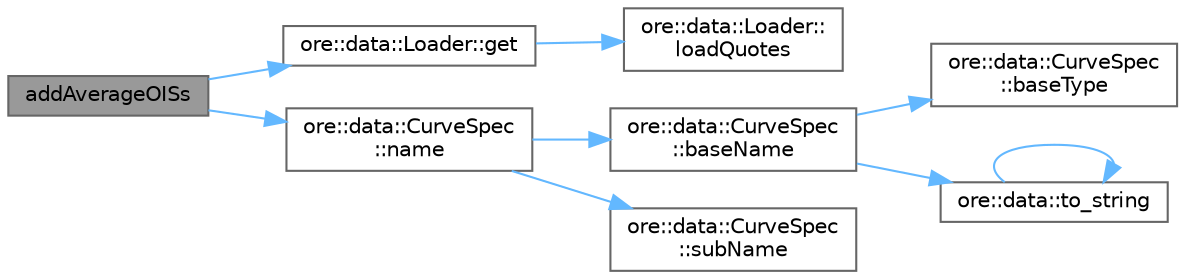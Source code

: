 digraph "addAverageOISs"
{
 // INTERACTIVE_SVG=YES
 // LATEX_PDF_SIZE
  bgcolor="transparent";
  edge [fontname=Helvetica,fontsize=10,labelfontname=Helvetica,labelfontsize=10];
  node [fontname=Helvetica,fontsize=10,shape=box,height=0.2,width=0.4];
  rankdir="LR";
  Node1 [label="addAverageOISs",height=0.2,width=0.4,color="gray40", fillcolor="grey60", style="filled", fontcolor="black",tooltip=" "];
  Node1 -> Node2 [color="steelblue1",style="solid"];
  Node2 [label="ore::data::Loader::get",height=0.2,width=0.4,color="grey40", fillcolor="white", style="filled",URL="$classore_1_1data_1_1_loader.html#a19d9f6f808db2631247ec12ffe291225",tooltip="get quote by its unique name, throws if not existent, override in derived classes for performance"];
  Node2 -> Node3 [color="steelblue1",style="solid"];
  Node3 [label="ore::data::Loader::\lloadQuotes",height=0.2,width=0.4,color="grey40", fillcolor="white", style="filled",URL="$classore_1_1data_1_1_loader.html#a0086c4f946085ef0b9d5c56bd1539f91",tooltip="get all quotes, TODO change the return value to std::set"];
  Node1 -> Node4 [color="steelblue1",style="solid"];
  Node4 [label="ore::data::CurveSpec\l::name",height=0.2,width=0.4,color="grey40", fillcolor="white", style="filled",URL="$classore_1_1data_1_1_curve_spec.html#afa7a10b4b56522f03c698ac514b0f844",tooltip="returns the unique curve name"];
  Node4 -> Node5 [color="steelblue1",style="solid"];
  Node5 [label="ore::data::CurveSpec\l::baseName",height=0.2,width=0.4,color="grey40", fillcolor="white", style="filled",URL="$classore_1_1data_1_1_curve_spec.html#a3d24768215bf6280c80eca3930ea3f55",tooltip=" "];
  Node5 -> Node6 [color="steelblue1",style="solid"];
  Node6 [label="ore::data::CurveSpec\l::baseType",height=0.2,width=0.4,color="grey40", fillcolor="white", style="filled",URL="$classore_1_1data_1_1_curve_spec.html#a0106d2fb6472e64456c6ebd018aa6300",tooltip=" "];
  Node5 -> Node7 [color="steelblue1",style="solid"];
  Node7 [label="ore::data::to_string",height=0.2,width=0.4,color="grey40", fillcolor="white", style="filled",URL="$namespaceore_1_1data.html#a86651dfeb5c18ee891f7a4734d8cf455",tooltip=" "];
  Node7 -> Node7 [color="steelblue1",style="solid"];
  Node4 -> Node8 [color="steelblue1",style="solid"];
  Node8 [label="ore::data::CurveSpec\l::subName",height=0.2,width=0.4,color="grey40", fillcolor="white", style="filled",URL="$classore_1_1data_1_1_curve_spec.html#a471fbcf9df5ab7ac2153495b4c8ac723",tooltip=" "];
}
